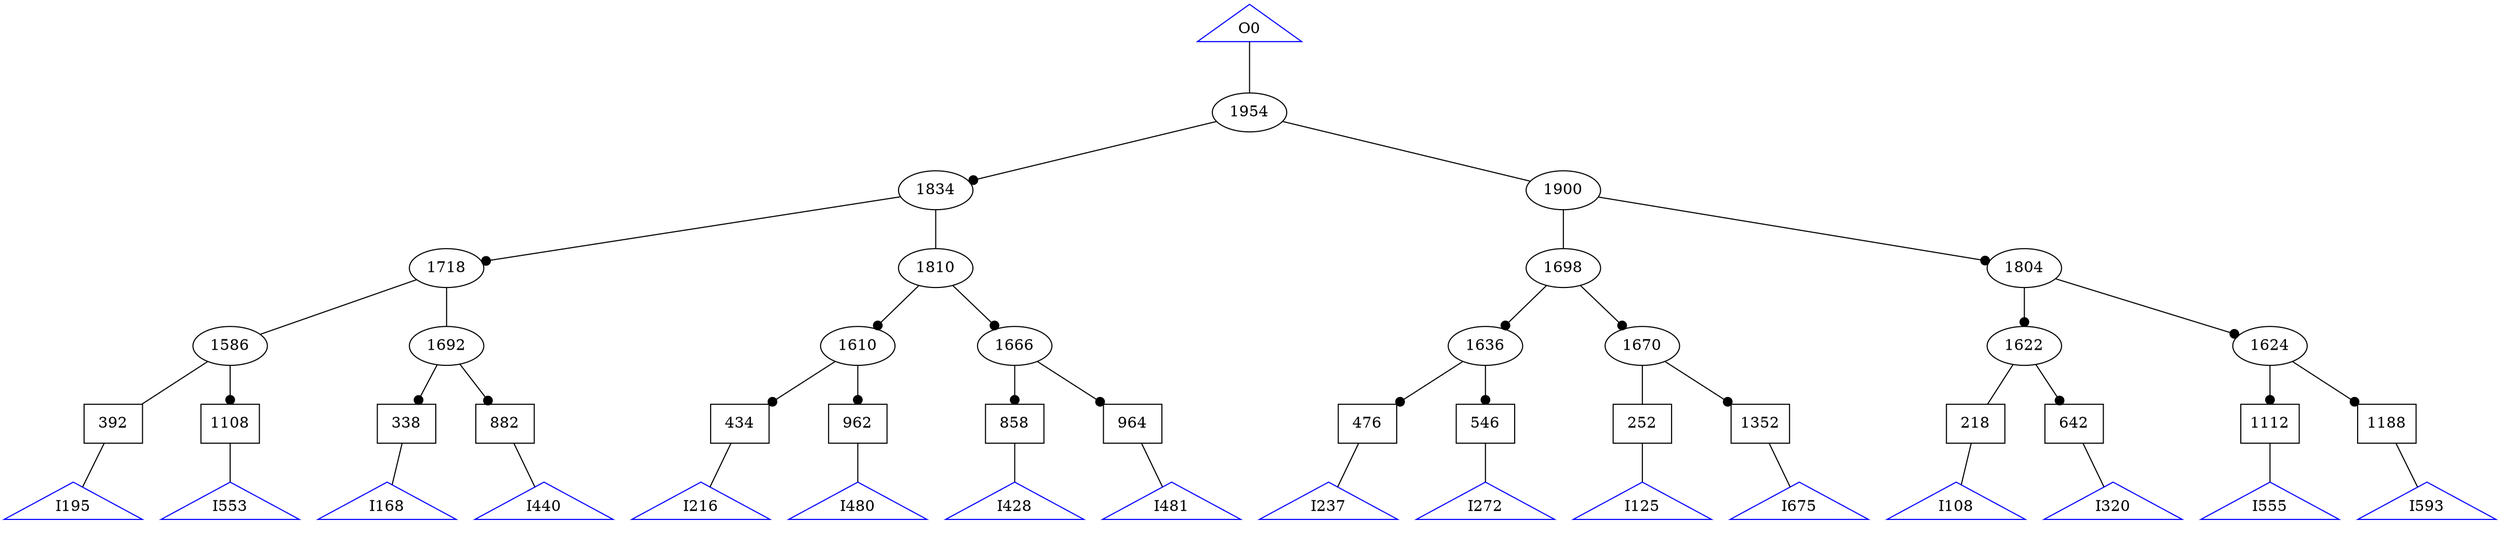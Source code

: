 digraph "aig" {
I108[shape=triangle,color=blue];
"218"[shape=box];
"218"->I108[arrowhead=none];
I125[shape=triangle,color=blue];
"252"[shape=box];
"252"->I125[arrowhead=none];
I168[shape=triangle,color=blue];
"338"[shape=box];
"338"->I168[arrowhead=none];
I195[shape=triangle,color=blue];
"392"[shape=box];
"392"->I195[arrowhead=none];
I216[shape=triangle,color=blue];
"434"[shape=box];
"434"->I216[arrowhead=none];
I237[shape=triangle,color=blue];
"476"[shape=box];
"476"->I237[arrowhead=none];
I272[shape=triangle,color=blue];
"546"[shape=box];
"546"->I272[arrowhead=none];
I320[shape=triangle,color=blue];
"642"[shape=box];
"642"->I320[arrowhead=none];
I428[shape=triangle,color=blue];
"858"[shape=box];
"858"->I428[arrowhead=none];
I440[shape=triangle,color=blue];
"882"[shape=box];
"882"->I440[arrowhead=none];
I480[shape=triangle,color=blue];
"962"[shape=box];
"962"->I480[arrowhead=none];
I481[shape=triangle,color=blue];
"964"[shape=box];
"964"->I481[arrowhead=none];
I553[shape=triangle,color=blue];
"1108"[shape=box];
"1108"->I553[arrowhead=none];
I555[shape=triangle,color=blue];
"1112"[shape=box];
"1112"->I555[arrowhead=none];
I593[shape=triangle,color=blue];
"1188"[shape=box];
"1188"->I593[arrowhead=none];
I675[shape=triangle,color=blue];
"1352"[shape=box];
"1352"->I675[arrowhead=none];
"1586"[style=solid];
"1586"->"392"[arrowhead=none];
"1586"->"1108"[arrowhead=dot];
"1610"[style=solid];
"1610"->"434"[arrowhead=dot];
"1610"->"962"[arrowhead=dot];
"1622"[style=solid];
"1622"->"218"[arrowhead=none];
"1622"->"642"[arrowhead=dot];
"1624"[style=solid];
"1624"->"1112"[arrowhead=dot];
"1624"->"1188"[arrowhead=dot];
"1636"[style=solid];
"1636"->"476"[arrowhead=dot];
"1636"->"546"[arrowhead=dot];
"1666"[style=solid];
"1666"->"964"[arrowhead=dot];
"1666"->"858"[arrowhead=dot];
"1670"[style=solid];
"1670"->"1352"[arrowhead=dot];
"1670"->"252"[arrowhead=none];
"1692"[style=solid];
"1692"->"338"[arrowhead=dot];
"1692"->"882"[arrowhead=dot];
"1698"[style=solid];
"1698"->"1670"[arrowhead=dot];
"1698"->"1636"[arrowhead=dot];
"1718"[style=solid];
"1718"->"1586"[arrowhead=none];
"1718"->"1692"[arrowhead=none];
"1804"[style=solid];
"1804"->"1622"[arrowhead=dot];
"1804"->"1624"[arrowhead=dot];
"1810"[style=solid];
"1810"->"1610"[arrowhead=dot];
"1810"->"1666"[arrowhead=dot];
"1834"[style=solid];
"1834"->"1718"[arrowhead=dot];
"1834"->"1810"[arrowhead=none];
"1900"[style=solid];
"1900"->"1698"[arrowhead=none];
"1900"->"1804"[arrowhead=dot];
"1954"[style=solid];
"1954"->"1834"[arrowhead=dot];
"1954"->"1900"[arrowhead=none];
O0[shape=triangle,color=blue];
O0->"1954"[arrowhead=none];
}